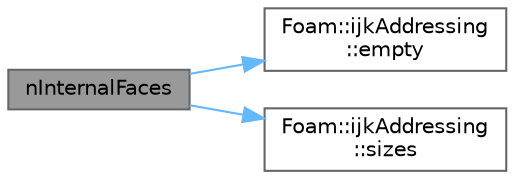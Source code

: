 digraph "nInternalFaces"
{
 // LATEX_PDF_SIZE
  bgcolor="transparent";
  edge [fontname=Helvetica,fontsize=10,labelfontname=Helvetica,labelfontsize=10];
  node [fontname=Helvetica,fontsize=10,shape=box,height=0.2,width=0.4];
  rankdir="LR";
  Node1 [id="Node000001",label="nInternalFaces",height=0.2,width=0.4,color="gray40", fillcolor="grey60", style="filled", fontcolor="black",tooltip=" "];
  Node1 -> Node2 [id="edge1_Node000001_Node000002",color="steelblue1",style="solid",tooltip=" "];
  Node2 [id="Node000002",label="Foam::ijkAddressing\l::empty",height=0.2,width=0.4,color="grey40", fillcolor="white", style="filled",URL="$classFoam_1_1ijkAddressing.html#a644718bb2fb240de962dc3c9a1fdf0dc",tooltip=" "];
  Node1 -> Node3 [id="edge2_Node000001_Node000003",color="steelblue1",style="solid",tooltip=" "];
  Node3 [id="Node000003",label="Foam::ijkAddressing\l::sizes",height=0.2,width=0.4,color="grey40", fillcolor="white", style="filled",URL="$classFoam_1_1ijkAddressing.html#a5e988067bc612b9abf04e14ee85b7322",tooltip=" "];
}
